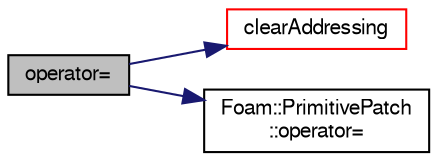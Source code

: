 digraph "operator="
{
  bgcolor="transparent";
  edge [fontname="FreeSans",fontsize="10",labelfontname="FreeSans",labelfontsize="10"];
  node [fontname="FreeSans",fontsize="10",shape=record];
  rankdir="LR";
  Node6214 [label="operator=",height=0.2,width=0.4,color="black", fillcolor="grey75", style="filled", fontcolor="black"];
  Node6214 -> Node6215 [color="midnightblue",fontsize="10",style="solid",fontname="FreeSans"];
  Node6215 [label="clearAddressing",height=0.2,width=0.4,color="red",URL="$a27478.html#aac1ee7169044dccb262b78097d6ab1a8",tooltip="Clear addressing. "];
  Node6214 -> Node6219 [color="midnightblue",fontsize="10",style="solid",fontname="FreeSans"];
  Node6219 [label="Foam::PrimitivePatch\l::operator=",height=0.2,width=0.4,color="black",URL="$a27538.html#a4f6bb9f704e6f0136f9066ee7ff592cc",tooltip="Assignment. "];
}
